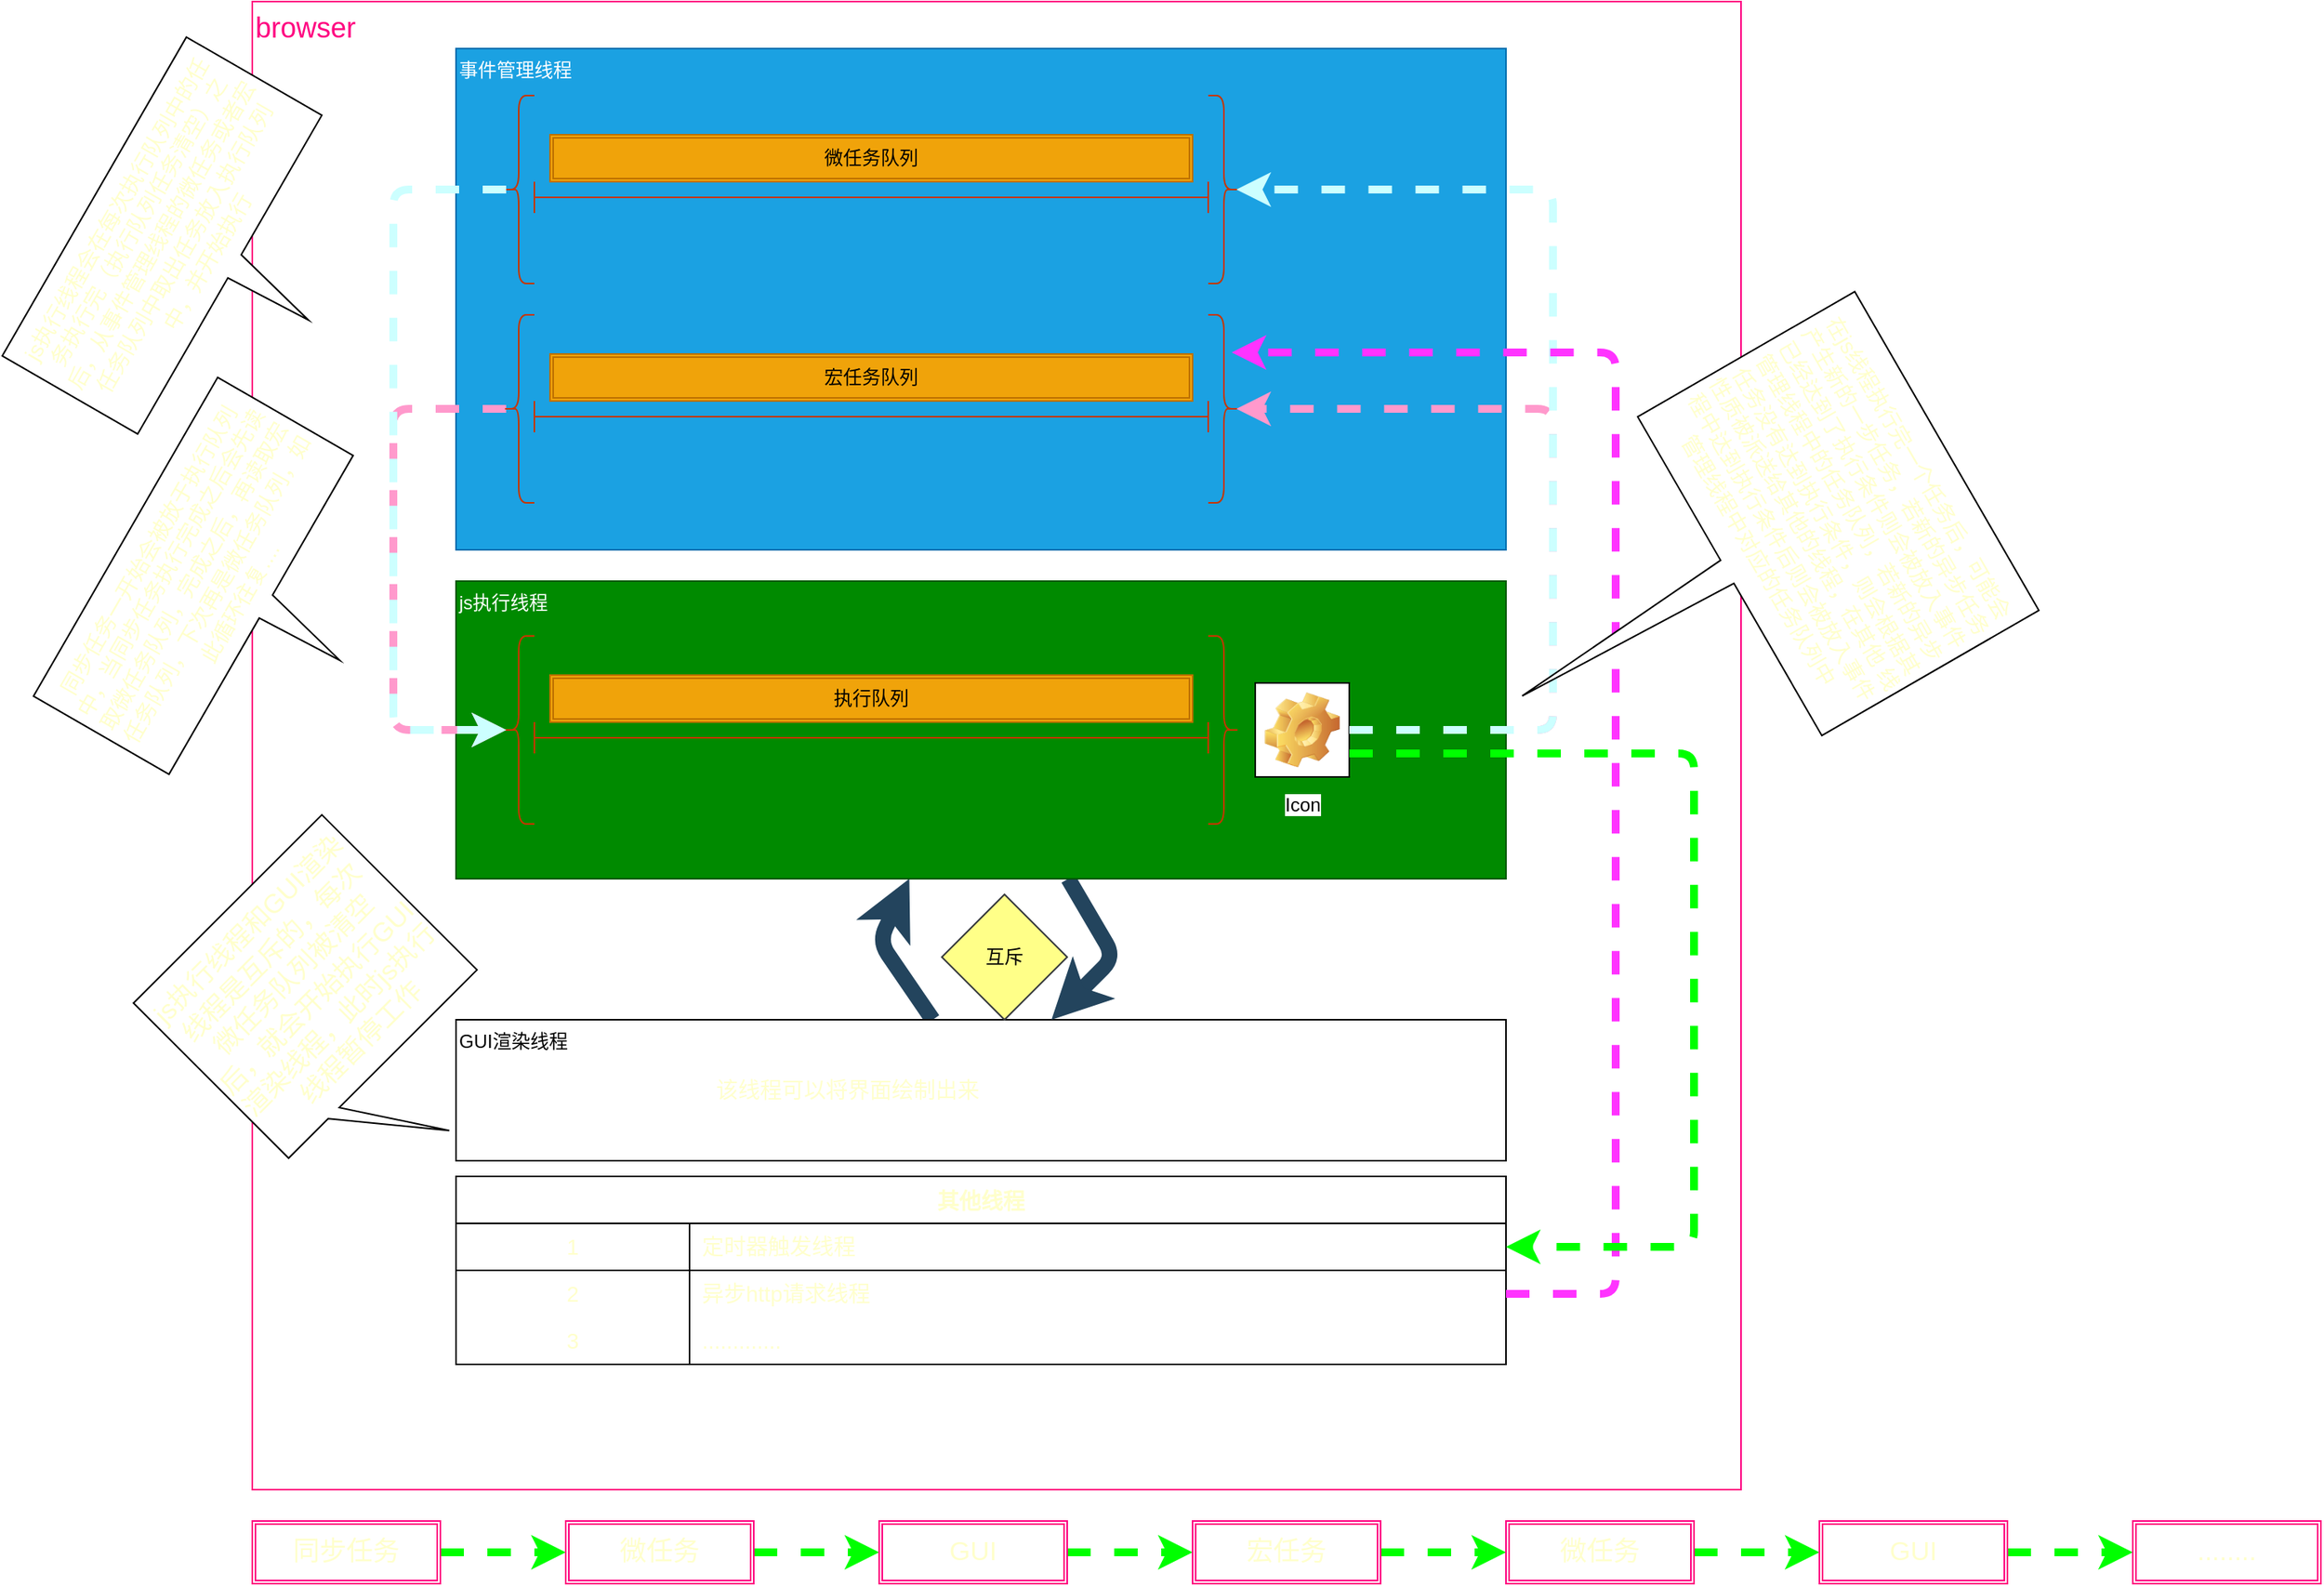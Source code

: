 <mxfile>
    <diagram id="tvuYHdQBcodRx8y-hm-2" name="Page-1">
        <mxGraphModel dx="2391" dy="860" grid="1" gridSize="10" guides="1" tooltips="1" connect="1" arrows="1" fold="1" page="1" pageScale="1" pageWidth="827" pageHeight="1169" math="0" shadow="0">
            <root>
                <mxCell id="0"/>
                <mxCell id="1" parent="0"/>
                <mxCell id="2" value="browser" style="whiteSpace=wrap;html=1;aspect=fixed;align=left;verticalAlign=top;fontSize=18;fontColor=#FF0080;fillColor=default;strokeColor=#FF0080;" vertex="1" parent="1">
                    <mxGeometry x="10" y="50" width="950" height="950" as="geometry"/>
                </mxCell>
                <mxCell id="23" value="" style="edgeStyle=none;html=1;strokeColor=#23445d;fillColor=#bac8d3;strokeWidth=10;" edge="1" parent="1" source="3" target="5">
                    <mxGeometry relative="1" as="geometry">
                        <Array as="points">
                            <mxPoint x="410" y="650"/>
                        </Array>
                    </mxGeometry>
                </mxCell>
                <mxCell id="3" value="GUI渲染线程" style="rounded=0;whiteSpace=wrap;html=1;align=left;verticalAlign=top;" vertex="1" parent="1">
                    <mxGeometry x="140" y="700" width="670" height="90" as="geometry"/>
                </mxCell>
                <mxCell id="4" value="事件管理线程" style="rounded=0;whiteSpace=wrap;html=1;align=left;verticalAlign=top;fillColor=#1ba1e2;fontColor=#ffffff;strokeColor=#006EAF;" vertex="1" parent="1">
                    <mxGeometry x="140" y="80" width="670" height="320" as="geometry"/>
                </mxCell>
                <mxCell id="22" value="" style="edgeStyle=none;html=1;strokeColor=#23445d;fillColor=#bac8d3;strokeWidth=10;" edge="1" parent="1" source="5" target="3">
                    <mxGeometry relative="1" as="geometry">
                        <Array as="points">
                            <mxPoint x="560" y="660"/>
                        </Array>
                    </mxGeometry>
                </mxCell>
                <mxCell id="5" value="js执行线程" style="rounded=0;whiteSpace=wrap;html=1;align=left;verticalAlign=top;fillColor=#008a00;fontColor=#ffffff;strokeColor=#005700;" vertex="1" parent="1">
                    <mxGeometry x="140" y="420" width="670" height="190" as="geometry"/>
                </mxCell>
                <mxCell id="14" value="Icon" style="icon;html=1;image=img/clipart/Gear_128x128.png;rounded=0;" vertex="1" parent="1">
                    <mxGeometry x="650" y="485" width="60" height="60" as="geometry"/>
                </mxCell>
                <mxCell id="15" value="" style="shape=curlyBracket;whiteSpace=wrap;html=1;rounded=1;fillColor=#fa6800;fontColor=#000000;strokeColor=#C73500;" vertex="1" parent="1">
                    <mxGeometry x="170" y="455" width="20" height="120" as="geometry"/>
                </mxCell>
                <mxCell id="16" value="" style="shape=curlyBracket;whiteSpace=wrap;html=1;rounded=1;flipH=1;fillColor=#fa6800;fontColor=#000000;strokeColor=#C73500;" vertex="1" parent="1">
                    <mxGeometry x="620" y="455" width="20" height="120" as="geometry"/>
                </mxCell>
                <mxCell id="17" value="" style="shape=crossbar;whiteSpace=wrap;html=1;rounded=1;fillColor=#fa6800;fontColor=#000000;strokeColor=#C73500;" vertex="1" parent="1">
                    <mxGeometry x="190" y="510" width="430" height="20" as="geometry"/>
                </mxCell>
                <mxCell id="18" value="执行队列" style="shape=ext;double=1;rounded=0;whiteSpace=wrap;html=1;fillColor=#f0a30a;fontColor=#000000;strokeColor=#BD7000;" vertex="1" parent="1">
                    <mxGeometry x="200" y="480" width="410" height="30" as="geometry"/>
                </mxCell>
                <mxCell id="20" value="" style="edgeStyle=elbowEdgeStyle;elbow=horizontal;endArrow=classic;html=1;strokeColor=#FF99CC;entryX=0.1;entryY=0.5;entryDx=0;entryDy=0;entryPerimeter=0;exitX=0.1;exitY=0.5;exitDx=0;exitDy=0;exitPerimeter=0;strokeWidth=5;dashed=1;" edge="1" parent="1" source="37" target="15">
                    <mxGeometry width="50" height="50" relative="1" as="geometry">
                        <mxPoint x="20" y="230" as="sourcePoint"/>
                        <mxPoint x="20" y="350" as="targetPoint"/>
                        <Array as="points">
                            <mxPoint x="100" y="410"/>
                            <mxPoint x="40" y="250"/>
                        </Array>
                    </mxGeometry>
                </mxCell>
                <mxCell id="24" value="js执行线程和GUI渲染线程是互斥的，每次微任务队列被清空后，就会开始执行GUI渲染线程，此时js执行线程暂停工作" style="shape=callout;whiteSpace=wrap;html=1;perimeter=calloutPerimeter;rounded=0;rotation=-45;size=60;position=0.21;labelPosition=center;verticalLabelPosition=middle;align=center;verticalAlign=middle;fontSize=17;fontColor=#FFFFCC;base=10;" vertex="1" parent="1">
                    <mxGeometry x="-20" y="600" width="170" height="200" as="geometry"/>
                </mxCell>
                <mxCell id="25" value="互斥" style="rhombus;whiteSpace=wrap;html=1;rounded=0;fillColor=#ffff88;strokeColor=#36393d;fontColor=#000000;" vertex="1" parent="1">
                    <mxGeometry x="450" y="620" width="80" height="80" as="geometry"/>
                </mxCell>
                <mxCell id="32" value="" style="shape=curlyBracket;whiteSpace=wrap;html=1;rounded=1;fillColor=#fa6800;fontColor=#000000;strokeColor=#C73500;" vertex="1" parent="1">
                    <mxGeometry x="170" y="110" width="20" height="120" as="geometry"/>
                </mxCell>
                <mxCell id="33" value="" style="shape=curlyBracket;whiteSpace=wrap;html=1;rounded=1;flipH=1;fillColor=#fa6800;fontColor=#000000;strokeColor=#C73500;" vertex="1" parent="1">
                    <mxGeometry x="620" y="110" width="20" height="120" as="geometry"/>
                </mxCell>
                <mxCell id="34" value="" style="shape=crossbar;whiteSpace=wrap;html=1;rounded=1;fillColor=#fa6800;fontColor=#000000;strokeColor=#C73500;" vertex="1" parent="1">
                    <mxGeometry x="190" y="165" width="430" height="20" as="geometry"/>
                </mxCell>
                <mxCell id="35" value="微任务队列" style="shape=ext;double=1;rounded=0;whiteSpace=wrap;html=1;fillColor=#f0a30a;fontColor=#000000;strokeColor=#BD7000;" vertex="1" parent="1">
                    <mxGeometry x="200" y="135" width="410" height="30" as="geometry"/>
                </mxCell>
                <mxCell id="37" value="" style="shape=curlyBracket;whiteSpace=wrap;html=1;rounded=1;fillColor=#fa6800;fontColor=#000000;strokeColor=#C73500;" vertex="1" parent="1">
                    <mxGeometry x="170" y="250" width="20" height="120" as="geometry"/>
                </mxCell>
                <mxCell id="38" value="" style="shape=curlyBracket;whiteSpace=wrap;html=1;rounded=1;flipH=1;fillColor=#fa6800;fontColor=#000000;strokeColor=#C73500;" vertex="1" parent="1">
                    <mxGeometry x="620" y="250" width="20" height="120" as="geometry"/>
                </mxCell>
                <mxCell id="39" value="" style="shape=crossbar;whiteSpace=wrap;html=1;rounded=1;fillColor=#fa6800;fontColor=#000000;strokeColor=#C73500;" vertex="1" parent="1">
                    <mxGeometry x="190" y="305" width="430" height="20" as="geometry"/>
                </mxCell>
                <mxCell id="40" value="宏任务队列" style="shape=ext;double=1;rounded=0;whiteSpace=wrap;html=1;fillColor=#f0a30a;fontColor=#000000;strokeColor=#BD7000;" vertex="1" parent="1">
                    <mxGeometry x="200" y="275" width="410" height="30" as="geometry"/>
                </mxCell>
                <mxCell id="41" value="" style="edgeStyle=elbowEdgeStyle;elbow=horizontal;endArrow=classic;html=1;strokeColor=#CCFFFF;exitX=0.1;exitY=0.5;exitDx=0;exitDy=0;exitPerimeter=0;fillColor=#cce5ff;strokeWidth=5;entryX=0.1;entryY=0.5;entryDx=0;entryDy=0;entryPerimeter=0;dashed=1;" edge="1" parent="1" source="32" target="15">
                    <mxGeometry width="50" height="50" relative="1" as="geometry">
                        <mxPoint x="182" y="320" as="sourcePoint"/>
                        <mxPoint x="190" y="510" as="targetPoint"/>
                        <Array as="points">
                            <mxPoint x="100" y="340"/>
                        </Array>
                    </mxGeometry>
                </mxCell>
                <mxCell id="42" value="" style="edgeStyle=segmentEdgeStyle;endArrow=classic;html=1;fontColor=#000000;strokeColor=#FF99CC;strokeWidth=5;exitX=1;exitY=0.5;exitDx=0;exitDy=0;entryX=0.1;entryY=0.5;entryDx=0;entryDy=0;entryPerimeter=0;dashed=1;" edge="1" parent="1" source="14" target="38">
                    <mxGeometry width="50" height="50" relative="1" as="geometry">
                        <mxPoint x="740" y="540" as="sourcePoint"/>
                        <mxPoint x="790" y="490" as="targetPoint"/>
                        <Array as="points">
                            <mxPoint x="840" y="515"/>
                            <mxPoint x="840" y="310"/>
                        </Array>
                    </mxGeometry>
                </mxCell>
                <mxCell id="44" value="" style="edgeStyle=segmentEdgeStyle;endArrow=classic;html=1;fontColor=#000000;strokeColor=#CCFFFF;strokeWidth=5;exitX=1;exitY=0.5;exitDx=0;exitDy=0;entryX=0.1;entryY=0.5;entryDx=0;entryDy=0;entryPerimeter=0;dashed=1;" edge="1" parent="1" source="14" target="33">
                    <mxGeometry width="50" height="50" relative="1" as="geometry">
                        <mxPoint x="720" y="525" as="sourcePoint"/>
                        <mxPoint x="648" y="320" as="targetPoint"/>
                        <Array as="points">
                            <mxPoint x="840" y="515"/>
                            <mxPoint x="840" y="170"/>
                        </Array>
                    </mxGeometry>
                </mxCell>
                <mxCell id="54" value="js执行线程会在每次执行队列中的任务执行完（执行队列任务清空）之后，从事件管理线程的微任务或者宏任务队列中取出任务放入执行队列中，并开始执行" style="shape=callout;whiteSpace=wrap;html=1;perimeter=calloutPerimeter;rounded=0;fontColor=#FFFFCC;rotation=-60;base=17;size=58;position=0.49;fontSize=14;" vertex="1" parent="1">
                    <mxGeometry x="-140" y="135" width="235" height="157.8" as="geometry"/>
                </mxCell>
                <mxCell id="55" value="同步任务一开始会被放于执行队列中，当同步任务执行完成之后会先读取微任务队列，完成之后，再读取宏任务队列，下次再是微任务队列，如此循环往复...." style="shape=callout;whiteSpace=wrap;html=1;perimeter=calloutPerimeter;rounded=0;fontColor=#FFFFCC;rotation=-60;base=17;size=58;position=0.49;fontSize=14;" vertex="1" parent="1">
                    <mxGeometry x="-120" y="352.2" width="235" height="157.8" as="geometry"/>
                </mxCell>
                <mxCell id="56" value="该线程可以将界面绘制出来" style="rounded=0;whiteSpace=wrap;html=1;fontSize=14;fontColor=#FFFFCC;strokeColor=none;" vertex="1" parent="1">
                    <mxGeometry x="240" y="715" width="300" height="60" as="geometry"/>
                </mxCell>
                <mxCell id="58" value="其他线程" style="shape=table;startSize=30;container=1;collapsible=0;childLayout=tableLayout;fixedRows=1;rowLines=0;fontStyle=1;align=center;pointerEvents=1;rounded=0;fontSize=14;fontColor=#FFFFCC;" vertex="1" parent="1">
                    <mxGeometry x="140" y="800" width="670" height="120" as="geometry"/>
                </mxCell>
                <mxCell id="59" value="" style="shape=partialRectangle;html=1;whiteSpace=wrap;collapsible=0;dropTarget=0;pointerEvents=1;fillColor=none;top=0;left=0;bottom=1;right=0;points=[[0,0.5],[1,0.5]];portConstraint=eastwest;rounded=0;fontSize=14;fontColor=#FFFFCC;" vertex="1" parent="58">
                    <mxGeometry y="30" width="670" height="30" as="geometry"/>
                </mxCell>
                <mxCell id="60" value="1" style="shape=partialRectangle;html=1;whiteSpace=wrap;connectable=0;fillColor=none;top=0;left=0;bottom=0;right=0;overflow=hidden;pointerEvents=1;rounded=0;fontSize=14;fontColor=#FFFFCC;" vertex="1" parent="59">
                    <mxGeometry width="149" height="30" as="geometry">
                        <mxRectangle width="149" height="30" as="alternateBounds"/>
                    </mxGeometry>
                </mxCell>
                <mxCell id="61" value="定时器触发线程" style="shape=partialRectangle;html=1;whiteSpace=wrap;connectable=0;fillColor=none;top=0;left=0;bottom=0;right=0;align=left;spacingLeft=6;overflow=hidden;pointerEvents=1;rounded=0;fontSize=14;fontColor=#FFFFCC;" vertex="1" parent="59">
                    <mxGeometry x="149" width="521" height="30" as="geometry">
                        <mxRectangle width="521" height="30" as="alternateBounds"/>
                    </mxGeometry>
                </mxCell>
                <mxCell id="62" value="" style="shape=partialRectangle;html=1;whiteSpace=wrap;collapsible=0;dropTarget=0;pointerEvents=1;fillColor=none;top=0;left=0;bottom=0;right=0;points=[[0,0.5],[1,0.5]];portConstraint=eastwest;rounded=0;fontSize=14;fontColor=#FFFFCC;" vertex="1" parent="58">
                    <mxGeometry y="60" width="670" height="30" as="geometry"/>
                </mxCell>
                <mxCell id="63" value="2" style="shape=partialRectangle;html=1;whiteSpace=wrap;connectable=0;fillColor=none;top=0;left=0;bottom=0;right=0;overflow=hidden;pointerEvents=1;rounded=0;fontSize=14;fontColor=#FFFFCC;" vertex="1" parent="62">
                    <mxGeometry width="149" height="30" as="geometry">
                        <mxRectangle width="149" height="30" as="alternateBounds"/>
                    </mxGeometry>
                </mxCell>
                <mxCell id="64" value="异步http请求线程" style="shape=partialRectangle;html=1;whiteSpace=wrap;connectable=0;fillColor=none;top=0;left=0;bottom=0;right=0;align=left;spacingLeft=6;overflow=hidden;pointerEvents=1;rounded=0;fontSize=14;fontColor=#FFFFCC;" vertex="1" parent="62">
                    <mxGeometry x="149" width="521" height="30" as="geometry">
                        <mxRectangle width="521" height="30" as="alternateBounds"/>
                    </mxGeometry>
                </mxCell>
                <mxCell id="65" value="" style="shape=partialRectangle;html=1;whiteSpace=wrap;collapsible=0;dropTarget=0;pointerEvents=1;fillColor=none;top=0;left=0;bottom=0;right=0;points=[[0,0.5],[1,0.5]];portConstraint=eastwest;rounded=0;fontSize=14;fontColor=#FFFFCC;" vertex="1" parent="58">
                    <mxGeometry y="90" width="670" height="30" as="geometry"/>
                </mxCell>
                <mxCell id="66" value="3" style="shape=partialRectangle;html=1;whiteSpace=wrap;connectable=0;fillColor=none;top=0;left=0;bottom=0;right=0;overflow=hidden;pointerEvents=1;rounded=0;fontSize=14;fontColor=#FFFFCC;" vertex="1" parent="65">
                    <mxGeometry width="149" height="30" as="geometry">
                        <mxRectangle width="149" height="30" as="alternateBounds"/>
                    </mxGeometry>
                </mxCell>
                <mxCell id="67" value="............." style="shape=partialRectangle;html=1;whiteSpace=wrap;connectable=0;fillColor=none;top=0;left=0;bottom=0;right=0;align=left;spacingLeft=6;overflow=hidden;pointerEvents=1;rounded=0;fontSize=14;fontColor=#FFFFCC;" vertex="1" parent="65">
                    <mxGeometry x="149" width="521" height="30" as="geometry">
                        <mxRectangle width="521" height="30" as="alternateBounds"/>
                    </mxGeometry>
                </mxCell>
                <mxCell id="74" value="" style="edgeStyle=segmentEdgeStyle;endArrow=classic;html=1;fontColor=#000000;strokeColor=#FF33FF;strokeWidth=5;exitX=1;exitY=0.5;exitDx=0;exitDy=0;dashed=1;entryX=0.25;entryY=0.2;entryDx=0;entryDy=0;entryPerimeter=0;fillColor=#cdeb8b;" edge="1" parent="1" source="62" target="38">
                    <mxGeometry width="50" height="50" relative="1" as="geometry">
                        <mxPoint x="720" y="525" as="sourcePoint"/>
                        <mxPoint x="648" y="310" as="targetPoint"/>
                        <Array as="points">
                            <mxPoint x="880" y="875"/>
                            <mxPoint x="880" y="274"/>
                        </Array>
                    </mxGeometry>
                </mxCell>
                <mxCell id="75" value="" style="edgeStyle=segmentEdgeStyle;endArrow=classic;html=1;fontColor=#000000;strokeColor=#00FF00;strokeWidth=5;exitX=1;exitY=0.75;exitDx=0;exitDy=0;dashed=1;entryX=1;entryY=0.5;entryDx=0;entryDy=0;fillColor=#cdeb8b;" edge="1" parent="1" source="14" target="59">
                    <mxGeometry width="50" height="50" relative="1" as="geometry">
                        <mxPoint x="820" y="885" as="sourcePoint"/>
                        <mxPoint x="645" y="284" as="targetPoint"/>
                        <Array as="points">
                            <mxPoint x="930" y="530"/>
                            <mxPoint x="930" y="845"/>
                        </Array>
                    </mxGeometry>
                </mxCell>
                <mxCell id="76" value="在js线程执行完一个任务后，可能会产生新的一步任务，若新的异步任务已经达到了执行条件则会被放入事件管理线程中的任务队列，若新的异步任务没有达到执行条件，则会根据其性质被派送给其他的线程，在其他 线程中达到执行条件后则会被放入事件管理线程中对应的任务队列中" style="shape=callout;whiteSpace=wrap;html=1;perimeter=calloutPerimeter;rounded=0;fontColor=#FFFFCC;rotation=60;base=17;size=153;position=0.45;fontSize=14;" vertex="1" parent="1">
                    <mxGeometry x="838.3" y="258.67" width="235" height="312.89" as="geometry"/>
                </mxCell>
                <mxCell id="79" value="" style="edgeStyle=none;html=1;dashed=1;fontSize=17;fontColor=#FFFFCC;strokeColor=#00FF00;strokeWidth=5;" edge="1" parent="1" source="77" target="78">
                    <mxGeometry relative="1" as="geometry"/>
                </mxCell>
                <mxCell id="77" value="同步任务" style="shape=ext;double=1;rounded=0;whiteSpace=wrap;html=1;fontSize=17;fontColor=#FFFFCC;strokeColor=#FF0080;fillColor=default;" vertex="1" parent="1">
                    <mxGeometry x="10" y="1020" width="120" height="40" as="geometry"/>
                </mxCell>
                <mxCell id="81" value="" style="edgeStyle=none;html=1;dashed=1;fontSize=17;fontColor=#FFFFCC;strokeColor=#00FF00;strokeWidth=5;" edge="1" parent="1" source="78" target="80">
                    <mxGeometry relative="1" as="geometry"/>
                </mxCell>
                <mxCell id="78" value="微任务" style="shape=ext;double=1;rounded=0;whiteSpace=wrap;html=1;fontSize=17;fontColor=#FFFFCC;strokeColor=#FF0080;fillColor=default;" vertex="1" parent="1">
                    <mxGeometry x="210" y="1020" width="120" height="40" as="geometry"/>
                </mxCell>
                <mxCell id="83" value="" style="edgeStyle=none;html=1;dashed=1;fontSize=17;fontColor=#FFFFCC;strokeColor=#00FF00;strokeWidth=5;" edge="1" parent="1" source="80" target="82">
                    <mxGeometry relative="1" as="geometry"/>
                </mxCell>
                <mxCell id="80" value="GUI" style="shape=ext;double=1;rounded=0;whiteSpace=wrap;html=1;fontSize=17;fontColor=#FFFFCC;strokeColor=#FF0080;fillColor=default;" vertex="1" parent="1">
                    <mxGeometry x="410" y="1020" width="120" height="40" as="geometry"/>
                </mxCell>
                <mxCell id="85" value="" style="edgeStyle=none;html=1;dashed=1;fontSize=17;fontColor=#FFFFCC;strokeColor=#00FF00;strokeWidth=5;" edge="1" parent="1" source="82" target="84">
                    <mxGeometry relative="1" as="geometry"/>
                </mxCell>
                <mxCell id="82" value="宏任务" style="shape=ext;double=1;rounded=0;whiteSpace=wrap;html=1;fontSize=17;fontColor=#FFFFCC;strokeColor=#FF0080;fillColor=default;" vertex="1" parent="1">
                    <mxGeometry x="610" y="1020" width="120" height="40" as="geometry"/>
                </mxCell>
                <mxCell id="87" value="" style="edgeStyle=none;html=1;dashed=1;fontSize=17;fontColor=#FFFFCC;strokeColor=#00FF00;strokeWidth=5;" edge="1" parent="1" source="84" target="86">
                    <mxGeometry relative="1" as="geometry"/>
                </mxCell>
                <mxCell id="84" value="微任务" style="shape=ext;double=1;rounded=0;whiteSpace=wrap;html=1;fontSize=17;fontColor=#FFFFCC;strokeColor=#FF0080;fillColor=default;" vertex="1" parent="1">
                    <mxGeometry x="810" y="1020" width="120" height="40" as="geometry"/>
                </mxCell>
                <mxCell id="89" value="" style="edgeStyle=none;html=1;dashed=1;fontSize=17;fontColor=#FFFFCC;strokeColor=#00FF00;strokeWidth=5;" edge="1" parent="1" source="86" target="88">
                    <mxGeometry relative="1" as="geometry"/>
                </mxCell>
                <mxCell id="86" value="GUI" style="shape=ext;double=1;rounded=0;whiteSpace=wrap;html=1;fontSize=17;fontColor=#FFFFCC;strokeColor=#FF0080;fillColor=default;" vertex="1" parent="1">
                    <mxGeometry x="1010" y="1020" width="120" height="40" as="geometry"/>
                </mxCell>
                <mxCell id="88" value="........" style="shape=ext;double=1;rounded=0;whiteSpace=wrap;html=1;fontSize=17;fontColor=#FFFFCC;strokeColor=#FF0080;fillColor=default;" vertex="1" parent="1">
                    <mxGeometry x="1210" y="1020" width="120" height="40" as="geometry"/>
                </mxCell>
            </root>
        </mxGraphModel>
    </diagram>
</mxfile>